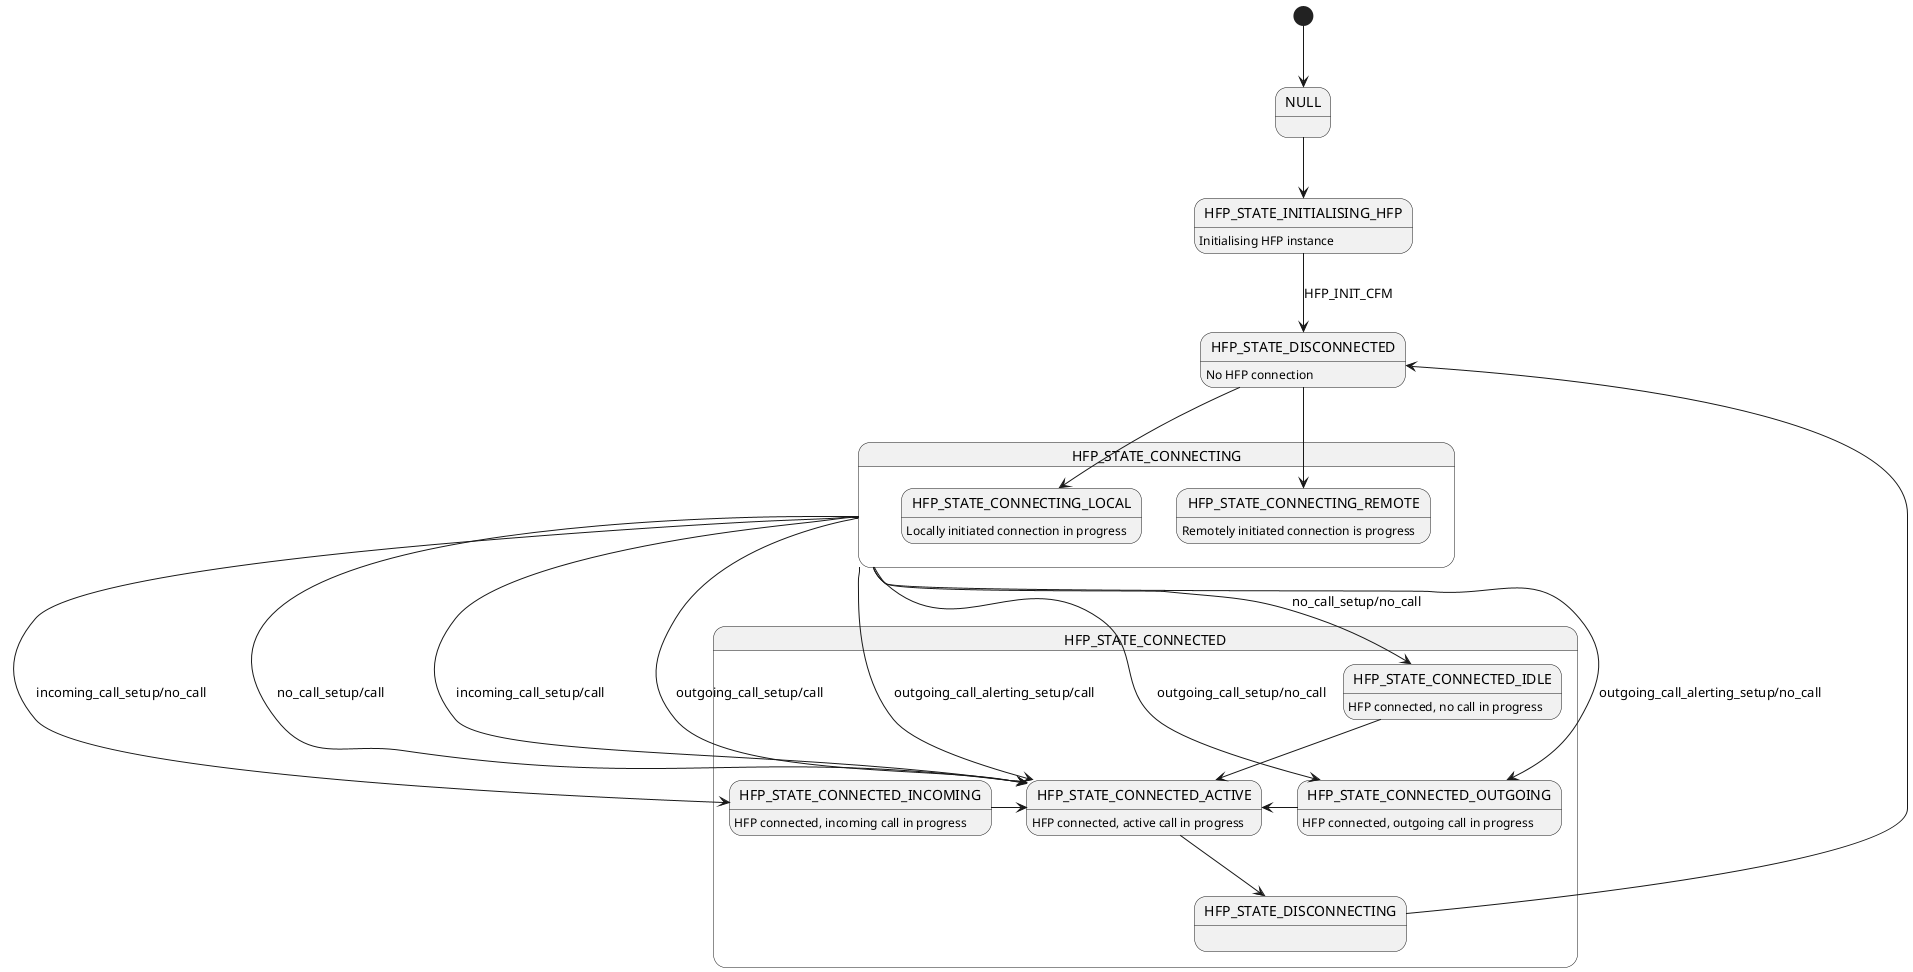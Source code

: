 @startuml


    [*] --> NULL
    NULL --> HFP_STATE_INITIALISING_HFP

    HFP_STATE_INITIALISING_HFP : Initialising HFP instance
    HFP_STATE_INITIALISING_HFP --> HFP_STATE_DISCONNECTED : HFP_INIT_CFM

    HFP_STATE_DISCONNECTED : No HFP connection
    state HFP_STATE_CONNECTING {
        HFP_STATE_CONNECTING_LOCAL : Locally initiated connection in progress
        HFP_STATE_CONNECTING_REMOTE : Remotely initiated connection is progress
        HFP_STATE_DISCONNECTED -down-> HFP_STATE_CONNECTING_LOCAL
        HFP_STATE_DISCONNECTED -down-> HFP_STATE_CONNECTING_REMOTE
    }

    state HFP_STATE_CONNECTED {

        HFP_STATE_CONNECTING --> HFP_STATE_CONNECTED_IDLE : no_call_setup/no_call
        HFP_STATE_CONNECTING --> HFP_STATE_CONNECTED_INCOMING : incoming_call_setup/no_call
        HFP_STATE_CONNECTING --> HFP_STATE_CONNECTED_OUTGOING : outgoing_call_setup/no_call
        HFP_STATE_CONNECTING --> HFP_STATE_CONNECTED_OUTGOING : outgoing_call_alerting_setup/no_call

        HFP_STATE_CONNECTING --> HFP_STATE_CONNECTED_ACTIVE : no_call_setup/call
        HFP_STATE_CONNECTING --> HFP_STATE_CONNECTED_ACTIVE : incoming_call_setup/call
        HFP_STATE_CONNECTING --> HFP_STATE_CONNECTED_ACTIVE : outgoing_call_setup/call
        HFP_STATE_CONNECTING --> HFP_STATE_CONNECTED_ACTIVE : outgoing_call_alerting_setup/call

        HFP_STATE_CONNECTED_IDLE : HFP connected, no call in progress
        HFP_STATE_CONNECTED_IDLE -down-> HFP_STATE_CONNECTED_ACTIVE
        HFP_STATE_CONNECTED_OUTGOING : HFP connected, outgoing call in progress
        HFP_STATE_CONNECTED_INCOMING -right-> HFP_STATE_CONNECTED_ACTIVE
        HFP_STATE_CONNECTED_INCOMING : HFP connected, incoming call in progress
        HFP_STATE_CONNECTED_OUTGOING -left-> HFP_STATE_CONNECTED_ACTIVE
        HFP_STATE_CONNECTED_ACTIVE : HFP connected, active call in progress
        HFP_STATE_CONNECTED_ACTIVE -down-> HFP_STATE_DISCONNECTING
        HFP_STATE_DISCONNECTING :

        HFP_STATE_DISCONNECTING -up-> HFP_STATE_DISCONNECTED
    }

    @enduml
